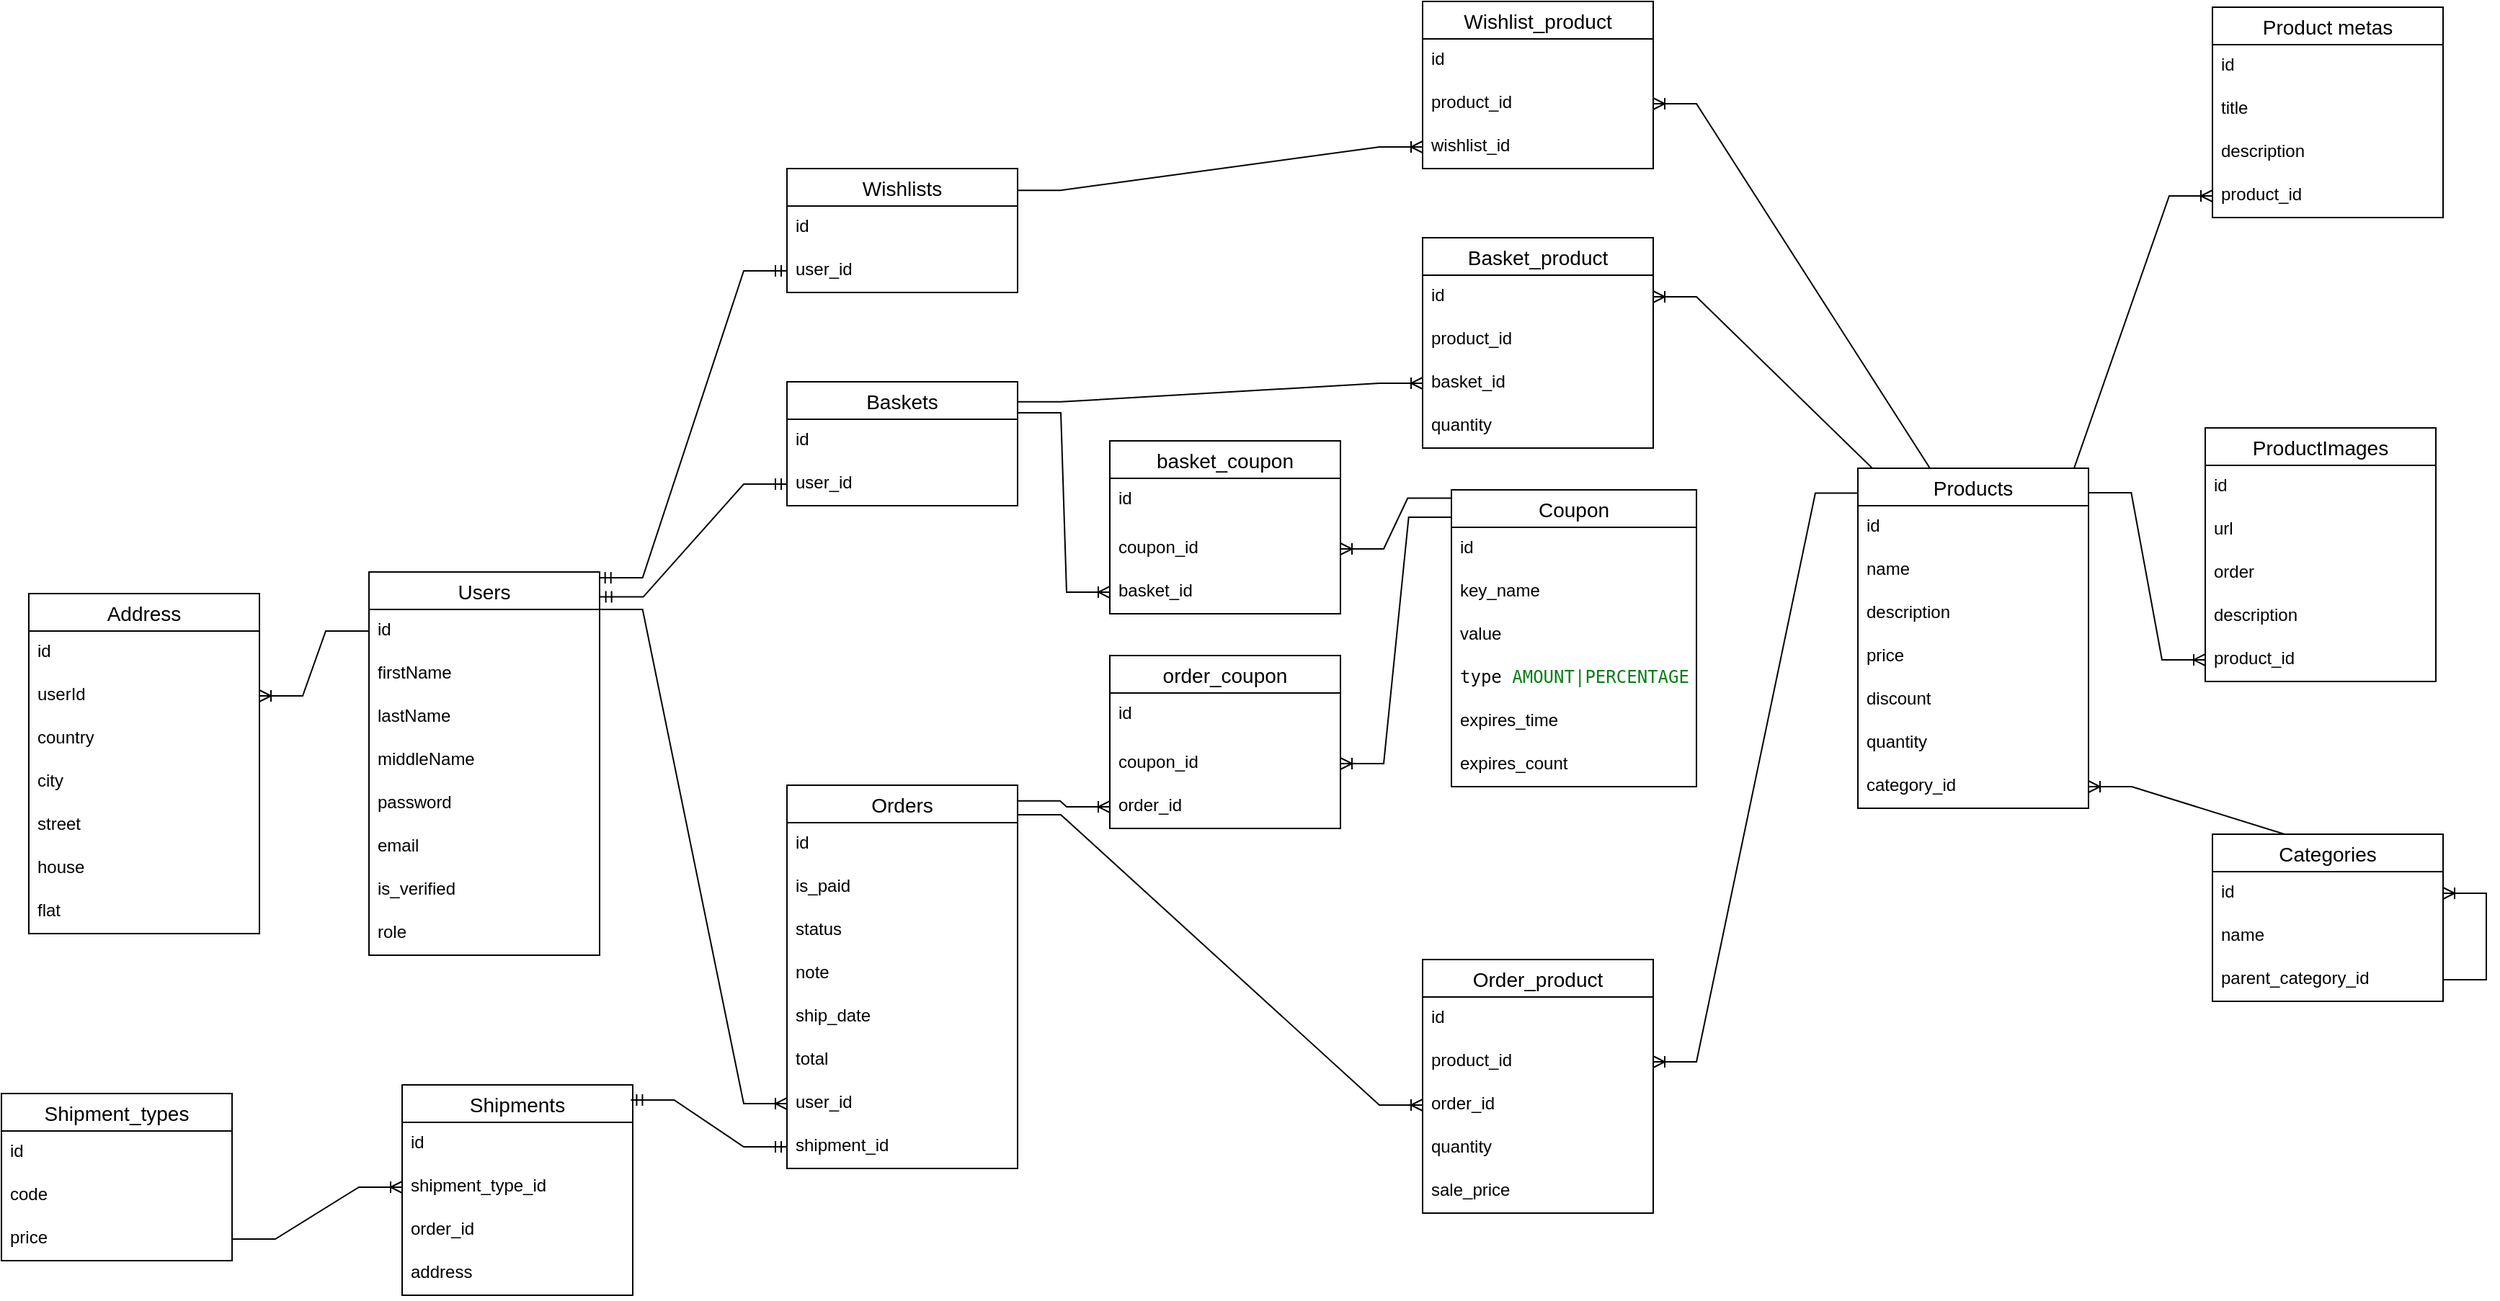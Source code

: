 <mxfile version="20.5.3" type="embed"><diagram name="Страница 1" id="7OJUd1v2IuXWa7cRVHP_"><mxGraphModel dx="2065" dy="770" grid="0" gridSize="10" guides="1" tooltips="1" connect="1" arrows="1" fold="1" page="0" pageScale="1" pageWidth="827" pageHeight="1169" math="0" shadow="0"><root><mxCell id="0"/><mxCell id="1" parent="0"/><mxCell id="Kro14iyP_rIzkisNI-u3-111" value="Users" style="swimlane;fontStyle=0;childLayout=stackLayout;horizontal=1;startSize=26;horizontalStack=0;resizeParent=1;resizeParentMax=0;resizeLast=0;collapsible=1;marginBottom=0;align=center;fontSize=14;" parent="1" vertex="1"><mxGeometry x="-70" y="435" width="160" height="266" as="geometry"/></mxCell><mxCell id="Kro14iyP_rIzkisNI-u3-112" value="id" style="text;strokeColor=none;fillColor=none;spacingLeft=4;spacingRight=4;overflow=hidden;rotatable=0;points=[[0,0.5],[1,0.5]];portConstraint=eastwest;fontSize=12;whiteSpace=wrap;html=1;" parent="Kro14iyP_rIzkisNI-u3-111" vertex="1"><mxGeometry y="26" width="160" height="30" as="geometry"/></mxCell><mxCell id="Kro14iyP_rIzkisNI-u3-113" value="firstName&lt;br&gt;" style="text;strokeColor=none;fillColor=none;spacingLeft=4;spacingRight=4;overflow=hidden;rotatable=0;points=[[0,0.5],[1,0.5]];portConstraint=eastwest;fontSize=12;whiteSpace=wrap;html=1;" parent="Kro14iyP_rIzkisNI-u3-111" vertex="1"><mxGeometry y="56" width="160" height="30" as="geometry"/></mxCell><mxCell id="Kro14iyP_rIzkisNI-u3-116" value="lastName" style="text;strokeColor=none;fillColor=none;spacingLeft=4;spacingRight=4;overflow=hidden;rotatable=0;points=[[0,0.5],[1,0.5]];portConstraint=eastwest;fontSize=12;whiteSpace=wrap;html=1;" parent="Kro14iyP_rIzkisNI-u3-111" vertex="1"><mxGeometry y="86" width="160" height="30" as="geometry"/></mxCell><mxCell id="Kro14iyP_rIzkisNI-u3-117" value="middleName" style="text;strokeColor=none;fillColor=none;spacingLeft=4;spacingRight=4;overflow=hidden;rotatable=0;points=[[0,0.5],[1,0.5]];portConstraint=eastwest;fontSize=12;whiteSpace=wrap;html=1;" parent="Kro14iyP_rIzkisNI-u3-111" vertex="1"><mxGeometry y="116" width="160" height="30" as="geometry"/></mxCell><mxCell id="Kro14iyP_rIzkisNI-u3-119" value="password" style="text;strokeColor=none;fillColor=none;spacingLeft=4;spacingRight=4;overflow=hidden;rotatable=0;points=[[0,0.5],[1,0.5]];portConstraint=eastwest;fontSize=12;whiteSpace=wrap;html=1;" parent="Kro14iyP_rIzkisNI-u3-111" vertex="1"><mxGeometry y="146" width="160" height="30" as="geometry"/></mxCell><mxCell id="Kro14iyP_rIzkisNI-u3-118" value="email&lt;br&gt;" style="text;strokeColor=none;fillColor=none;spacingLeft=4;spacingRight=4;overflow=hidden;rotatable=0;points=[[0,0.5],[1,0.5]];portConstraint=eastwest;fontSize=12;whiteSpace=wrap;html=1;" parent="Kro14iyP_rIzkisNI-u3-111" vertex="1"><mxGeometry y="176" width="160" height="30" as="geometry"/></mxCell><mxCell id="Kro14iyP_rIzkisNI-u3-234" value="is_verified" style="text;strokeColor=none;fillColor=none;spacingLeft=4;spacingRight=4;overflow=hidden;rotatable=0;points=[[0,0.5],[1,0.5]];portConstraint=eastwest;fontSize=12;whiteSpace=wrap;html=1;" parent="Kro14iyP_rIzkisNI-u3-111" vertex="1"><mxGeometry y="206" width="160" height="30" as="geometry"/></mxCell><mxCell id="Kro14iyP_rIzkisNI-u3-237" value="role" style="text;strokeColor=none;fillColor=none;spacingLeft=4;spacingRight=4;overflow=hidden;rotatable=0;points=[[0,0.5],[1,0.5]];portConstraint=eastwest;fontSize=12;whiteSpace=wrap;html=1;" parent="Kro14iyP_rIzkisNI-u3-111" vertex="1"><mxGeometry y="236" width="160" height="30" as="geometry"/></mxCell><mxCell id="Kro14iyP_rIzkisNI-u3-123" value="Baskets" style="swimlane;fontStyle=0;childLayout=stackLayout;horizontal=1;startSize=26;horizontalStack=0;resizeParent=1;resizeParentMax=0;resizeLast=0;collapsible=1;marginBottom=0;align=center;fontSize=14;" parent="1" vertex="1"><mxGeometry x="220" y="303" width="160" height="86" as="geometry"/></mxCell><mxCell id="Kro14iyP_rIzkisNI-u3-124" value="id" style="text;strokeColor=none;fillColor=none;spacingLeft=4;spacingRight=4;overflow=hidden;rotatable=0;points=[[0,0.5],[1,0.5]];portConstraint=eastwest;fontSize=12;whiteSpace=wrap;html=1;" parent="Kro14iyP_rIzkisNI-u3-123" vertex="1"><mxGeometry y="26" width="160" height="30" as="geometry"/></mxCell><mxCell id="Kro14iyP_rIzkisNI-u3-125" value="user_id" style="text;strokeColor=none;fillColor=none;spacingLeft=4;spacingRight=4;overflow=hidden;rotatable=0;points=[[0,0.5],[1,0.5]];portConstraint=eastwest;fontSize=12;whiteSpace=wrap;html=1;" parent="Kro14iyP_rIzkisNI-u3-123" vertex="1"><mxGeometry y="56" width="160" height="30" as="geometry"/></mxCell><mxCell id="Kro14iyP_rIzkisNI-u3-127" value="" style="edgeStyle=entityRelationEdgeStyle;fontSize=12;html=1;endArrow=ERmandOne;startArrow=ERmandOne;rounded=0;entryX=0;entryY=0.5;entryDx=0;entryDy=0;exitX=1.002;exitY=0.065;exitDx=0;exitDy=0;exitPerimeter=0;" parent="1" source="Kro14iyP_rIzkisNI-u3-111" target="Kro14iyP_rIzkisNI-u3-125" edge="1"><mxGeometry width="100" height="100" relative="1" as="geometry"><mxPoint x="-20" y="477" as="sourcePoint"/><mxPoint x="91" y="500" as="targetPoint"/></mxGeometry></mxCell><mxCell id="Kro14iyP_rIzkisNI-u3-128" value="Products" style="swimlane;fontStyle=0;childLayout=stackLayout;horizontal=1;startSize=26;horizontalStack=0;resizeParent=1;resizeParentMax=0;resizeLast=0;collapsible=1;marginBottom=0;align=center;fontSize=14;" parent="1" vertex="1"><mxGeometry x="963" y="363" width="160" height="236" as="geometry"/></mxCell><mxCell id="Kro14iyP_rIzkisNI-u3-129" value="id" style="text;strokeColor=none;fillColor=none;spacingLeft=4;spacingRight=4;overflow=hidden;rotatable=0;points=[[0,0.5],[1,0.5]];portConstraint=eastwest;fontSize=12;whiteSpace=wrap;html=1;" parent="Kro14iyP_rIzkisNI-u3-128" vertex="1"><mxGeometry y="26" width="160" height="30" as="geometry"/></mxCell><mxCell id="Kro14iyP_rIzkisNI-u3-130" value="name" style="text;strokeColor=none;fillColor=none;spacingLeft=4;spacingRight=4;overflow=hidden;rotatable=0;points=[[0,0.5],[1,0.5]];portConstraint=eastwest;fontSize=12;whiteSpace=wrap;html=1;" parent="Kro14iyP_rIzkisNI-u3-128" vertex="1"><mxGeometry y="56" width="160" height="30" as="geometry"/></mxCell><mxCell id="Kro14iyP_rIzkisNI-u3-153" value="description" style="text;strokeColor=none;fillColor=none;spacingLeft=4;spacingRight=4;overflow=hidden;rotatable=0;points=[[0,0.5],[1,0.5]];portConstraint=eastwest;fontSize=12;whiteSpace=wrap;html=1;" parent="Kro14iyP_rIzkisNI-u3-128" vertex="1"><mxGeometry y="86" width="160" height="30" as="geometry"/></mxCell><mxCell id="Kro14iyP_rIzkisNI-u3-131" value="price" style="text;strokeColor=none;fillColor=none;spacingLeft=4;spacingRight=4;overflow=hidden;rotatable=0;points=[[0,0.5],[1,0.5]];portConstraint=eastwest;fontSize=12;whiteSpace=wrap;html=1;" parent="Kro14iyP_rIzkisNI-u3-128" vertex="1"><mxGeometry y="116" width="160" height="30" as="geometry"/></mxCell><mxCell id="Kro14iyP_rIzkisNI-u3-132" value="discount" style="text;strokeColor=none;fillColor=none;spacingLeft=4;spacingRight=4;overflow=hidden;rotatable=0;points=[[0,0.5],[1,0.5]];portConstraint=eastwest;fontSize=12;whiteSpace=wrap;html=1;" parent="Kro14iyP_rIzkisNI-u3-128" vertex="1"><mxGeometry y="146" width="160" height="30" as="geometry"/></mxCell><mxCell id="Kro14iyP_rIzkisNI-u3-133" value="quantity" style="text;strokeColor=none;fillColor=none;spacingLeft=4;spacingRight=4;overflow=hidden;rotatable=0;points=[[0,0.5],[1,0.5]];portConstraint=eastwest;fontSize=12;whiteSpace=wrap;html=1;" parent="Kro14iyP_rIzkisNI-u3-128" vertex="1"><mxGeometry y="176" width="160" height="30" as="geometry"/></mxCell><mxCell id="Kro14iyP_rIzkisNI-u3-137" value="category_id" style="text;strokeColor=none;fillColor=none;spacingLeft=4;spacingRight=4;overflow=hidden;rotatable=0;points=[[0,0.5],[1,0.5]];portConstraint=eastwest;fontSize=12;whiteSpace=wrap;html=1;" parent="Kro14iyP_rIzkisNI-u3-128" vertex="1"><mxGeometry y="206" width="160" height="30" as="geometry"/></mxCell><mxCell id="Kro14iyP_rIzkisNI-u3-145" value="" style="edgeStyle=entityRelationEdgeStyle;fontSize=12;html=1;endArrow=ERoneToMany;rounded=0;exitX=0.5;exitY=0;exitDx=0;exitDy=0;entryX=1;entryY=0.5;entryDx=0;entryDy=0;" parent="1" source="Kro14iyP_rIzkisNI-u3-160" target="Kro14iyP_rIzkisNI-u3-137" edge="1"><mxGeometry width="100" height="100" relative="1" as="geometry"><mxPoint x="1041" y="590" as="sourcePoint"/><mxPoint x="391" y="590" as="targetPoint"/></mxGeometry></mxCell><mxCell id="Kro14iyP_rIzkisNI-u3-147" value="Product metas" style="swimlane;fontStyle=0;childLayout=stackLayout;horizontal=1;startSize=26;horizontalStack=0;resizeParent=1;resizeParentMax=0;resizeLast=0;collapsible=1;marginBottom=0;align=center;fontSize=14;" parent="1" vertex="1"><mxGeometry x="1209" y="43" width="160" height="146" as="geometry"><mxRectangle x="1290" y="-70" width="130" height="30" as="alternateBounds"/></mxGeometry></mxCell><mxCell id="Kro14iyP_rIzkisNI-u3-148" value="id" style="text;strokeColor=none;fillColor=none;spacingLeft=4;spacingRight=4;overflow=hidden;rotatable=0;points=[[0,0.5],[1,0.5]];portConstraint=eastwest;fontSize=12;whiteSpace=wrap;html=1;" parent="Kro14iyP_rIzkisNI-u3-147" vertex="1"><mxGeometry y="26" width="160" height="30" as="geometry"/></mxCell><mxCell id="Kro14iyP_rIzkisNI-u3-150" value="title" style="text;strokeColor=none;fillColor=none;spacingLeft=4;spacingRight=4;overflow=hidden;rotatable=0;points=[[0,0.5],[1,0.5]];portConstraint=eastwest;fontSize=12;whiteSpace=wrap;html=1;" parent="Kro14iyP_rIzkisNI-u3-147" vertex="1"><mxGeometry y="56" width="160" height="30" as="geometry"/></mxCell><mxCell id="Kro14iyP_rIzkisNI-u3-151" value="description" style="text;strokeColor=none;fillColor=none;spacingLeft=4;spacingRight=4;overflow=hidden;rotatable=0;points=[[0,0.5],[1,0.5]];portConstraint=eastwest;fontSize=12;whiteSpace=wrap;html=1;" parent="Kro14iyP_rIzkisNI-u3-147" vertex="1"><mxGeometry y="86" width="160" height="30" as="geometry"/></mxCell><mxCell id="Kro14iyP_rIzkisNI-u3-149" value="product_id" style="text;strokeColor=none;fillColor=none;spacingLeft=4;spacingRight=4;overflow=hidden;rotatable=0;points=[[0,0.5],[1,0.5]];portConstraint=eastwest;fontSize=12;whiteSpace=wrap;html=1;" parent="Kro14iyP_rIzkisNI-u3-147" vertex="1"><mxGeometry y="116" width="160" height="30" as="geometry"/></mxCell><mxCell id="Kro14iyP_rIzkisNI-u3-154" value="Basket_product" style="swimlane;fontStyle=0;childLayout=stackLayout;horizontal=1;startSize=26;horizontalStack=0;resizeParent=1;resizeParentMax=0;resizeLast=0;collapsible=1;marginBottom=0;align=center;fontSize=14;" parent="1" vertex="1"><mxGeometry x="661" y="203" width="160" height="146" as="geometry"/></mxCell><mxCell id="Kro14iyP_rIzkisNI-u3-155" value="id" style="text;strokeColor=none;fillColor=none;spacingLeft=4;spacingRight=4;overflow=hidden;rotatable=0;points=[[0,0.5],[1,0.5]];portConstraint=eastwest;fontSize=12;whiteSpace=wrap;html=1;" parent="Kro14iyP_rIzkisNI-u3-154" vertex="1"><mxGeometry y="26" width="160" height="30" as="geometry"/></mxCell><mxCell id="Kro14iyP_rIzkisNI-u3-156" value="product_id" style="text;strokeColor=none;fillColor=none;spacingLeft=4;spacingRight=4;overflow=hidden;rotatable=0;points=[[0,0.5],[1,0.5]];portConstraint=eastwest;fontSize=12;whiteSpace=wrap;html=1;" parent="Kro14iyP_rIzkisNI-u3-154" vertex="1"><mxGeometry y="56" width="160" height="30" as="geometry"/></mxCell><mxCell id="Kro14iyP_rIzkisNI-u3-157" value="basket_id" style="text;strokeColor=none;fillColor=none;spacingLeft=4;spacingRight=4;overflow=hidden;rotatable=0;points=[[0,0.5],[1,0.5]];portConstraint=eastwest;fontSize=12;whiteSpace=wrap;html=1;" parent="Kro14iyP_rIzkisNI-u3-154" vertex="1"><mxGeometry y="86" width="160" height="30" as="geometry"/></mxCell><mxCell id="Kro14iyP_rIzkisNI-u3-252" value="quantity" style="text;strokeColor=none;fillColor=none;spacingLeft=4;spacingRight=4;overflow=hidden;rotatable=0;points=[[0,0.5],[1,0.5]];portConstraint=eastwest;fontSize=12;whiteSpace=wrap;html=1;" parent="Kro14iyP_rIzkisNI-u3-154" vertex="1"><mxGeometry y="116" width="160" height="30" as="geometry"/></mxCell><mxCell id="Kro14iyP_rIzkisNI-u3-158" value="" style="edgeStyle=entityRelationEdgeStyle;fontSize=12;html=1;endArrow=ERoneToMany;rounded=0;entryX=0;entryY=0.5;entryDx=0;entryDy=0;exitX=1;exitY=0.162;exitDx=0;exitDy=0;exitPerimeter=0;" parent="1" source="Kro14iyP_rIzkisNI-u3-123" target="Kro14iyP_rIzkisNI-u3-157" edge="1"><mxGeometry width="100" height="100" relative="1" as="geometry"><mxPoint x="221" y="260" as="sourcePoint"/><mxPoint x="391" y="490" as="targetPoint"/></mxGeometry></mxCell><mxCell id="Kro14iyP_rIzkisNI-u3-160" value="Categories" style="swimlane;fontStyle=0;childLayout=stackLayout;horizontal=1;startSize=26;horizontalStack=0;resizeParent=1;resizeParentMax=0;resizeLast=0;collapsible=1;marginBottom=0;align=center;fontSize=14;" parent="1" vertex="1"><mxGeometry x="1209" y="617" width="160" height="116" as="geometry"><mxRectangle x="961" y="620" width="103" height="29" as="alternateBounds"/></mxGeometry></mxCell><mxCell id="Kro14iyP_rIzkisNI-u3-161" value="id" style="text;strokeColor=none;fillColor=none;spacingLeft=4;spacingRight=4;overflow=hidden;rotatable=0;points=[[0,0.5],[1,0.5]];portConstraint=eastwest;fontSize=12;whiteSpace=wrap;html=1;" parent="Kro14iyP_rIzkisNI-u3-160" vertex="1"><mxGeometry y="26" width="160" height="30" as="geometry"/></mxCell><mxCell id="Kro14iyP_rIzkisNI-u3-162" value="name" style="text;strokeColor=none;fillColor=none;spacingLeft=4;spacingRight=4;overflow=hidden;rotatable=0;points=[[0,0.5],[1,0.5]];portConstraint=eastwest;fontSize=12;whiteSpace=wrap;html=1;" parent="Kro14iyP_rIzkisNI-u3-160" vertex="1"><mxGeometry y="56" width="160" height="30" as="geometry"/></mxCell><mxCell id="Kro14iyP_rIzkisNI-u3-245" value="parent_category_id" style="text;strokeColor=none;fillColor=none;spacingLeft=4;spacingRight=4;overflow=hidden;rotatable=0;points=[[0,0.5],[1,0.5]];portConstraint=eastwest;fontSize=12;whiteSpace=wrap;html=1;" parent="Kro14iyP_rIzkisNI-u3-160" vertex="1"><mxGeometry y="86" width="160" height="30" as="geometry"/></mxCell><mxCell id="Kro14iyP_rIzkisNI-u3-166" value="" style="edgeStyle=entityRelationEdgeStyle;fontSize=12;html=1;endArrow=ERoneToMany;rounded=0;exitX=1;exitY=0.5;exitDx=0;exitDy=0;entryX=1;entryY=0.5;entryDx=0;entryDy=0;" parent="Kro14iyP_rIzkisNI-u3-160" source="Kro14iyP_rIzkisNI-u3-245" target="Kro14iyP_rIzkisNI-u3-161" edge="1"><mxGeometry width="100" height="100" relative="1" as="geometry"><mxPoint x="-930" y="90" as="sourcePoint"/><mxPoint x="-90" y="61" as="targetPoint"/></mxGeometry></mxCell><mxCell id="Kro14iyP_rIzkisNI-u3-171" value="" style="edgeStyle=entityRelationEdgeStyle;fontSize=12;html=1;endArrow=ERoneToMany;rounded=0;exitX=0.75;exitY=0;exitDx=0;exitDy=0;entryX=0;entryY=0.5;entryDx=0;entryDy=0;" parent="1" source="Kro14iyP_rIzkisNI-u3-128" target="Kro14iyP_rIzkisNI-u3-149" edge="1"><mxGeometry width="100" height="100" relative="1" as="geometry"><mxPoint x="771" y="510" as="sourcePoint"/><mxPoint x="871" y="410" as="targetPoint"/></mxGeometry></mxCell><mxCell id="Kro14iyP_rIzkisNI-u3-172" value="Orders" style="swimlane;fontStyle=0;childLayout=stackLayout;horizontal=1;startSize=26;horizontalStack=0;resizeParent=1;resizeParentMax=0;resizeLast=0;collapsible=1;marginBottom=0;align=center;fontSize=14;" parent="1" vertex="1"><mxGeometry x="220" y="583" width="160" height="266" as="geometry"><mxRectangle x="251" y="560" width="78" height="29" as="alternateBounds"/></mxGeometry></mxCell><mxCell id="Kro14iyP_rIzkisNI-u3-202" value="id" style="text;strokeColor=none;fillColor=none;spacingLeft=4;spacingRight=4;overflow=hidden;rotatable=0;points=[[0,0.5],[1,0.5]];portConstraint=eastwest;fontSize=12;whiteSpace=wrap;html=1;" parent="Kro14iyP_rIzkisNI-u3-172" vertex="1"><mxGeometry y="26" width="160" height="30" as="geometry"/></mxCell><mxCell id="Kro14iyP_rIzkisNI-u3-174" value="is_paid" style="text;strokeColor=none;fillColor=none;spacingLeft=4;spacingRight=4;overflow=hidden;rotatable=0;points=[[0,0.5],[1,0.5]];portConstraint=eastwest;fontSize=12;whiteSpace=wrap;html=1;" parent="Kro14iyP_rIzkisNI-u3-172" vertex="1"><mxGeometry y="56" width="160" height="30" as="geometry"/></mxCell><mxCell id="21" value="status" style="text;strokeColor=none;fillColor=none;spacingLeft=4;spacingRight=4;overflow=hidden;rotatable=0;points=[[0,0.5],[1,0.5]];portConstraint=eastwest;fontSize=12;whiteSpace=wrap;html=1;" parent="Kro14iyP_rIzkisNI-u3-172" vertex="1"><mxGeometry y="86" width="160" height="30" as="geometry"/></mxCell><mxCell id="22" value="note" style="text;strokeColor=none;fillColor=none;spacingLeft=4;spacingRight=4;overflow=hidden;rotatable=0;points=[[0,0.5],[1,0.5]];portConstraint=eastwest;fontSize=12;whiteSpace=wrap;html=1;" parent="Kro14iyP_rIzkisNI-u3-172" vertex="1"><mxGeometry y="116" width="160" height="30" as="geometry"/></mxCell><mxCell id="23" value="ship_date" style="text;strokeColor=none;fillColor=none;spacingLeft=4;spacingRight=4;overflow=hidden;rotatable=0;points=[[0,0.5],[1,0.5]];portConstraint=eastwest;fontSize=12;whiteSpace=wrap;html=1;" parent="Kro14iyP_rIzkisNI-u3-172" vertex="1"><mxGeometry y="146" width="160" height="30" as="geometry"/></mxCell><mxCell id="44" value="total" style="text;strokeColor=none;fillColor=none;spacingLeft=4;spacingRight=4;overflow=hidden;rotatable=0;points=[[0,0.5],[1,0.5]];portConstraint=eastwest;fontSize=12;whiteSpace=wrap;html=1;" parent="Kro14iyP_rIzkisNI-u3-172" vertex="1"><mxGeometry y="176" width="160" height="30" as="geometry"/></mxCell><mxCell id="Kro14iyP_rIzkisNI-u3-173" value="user_id" style="text;strokeColor=none;fillColor=none;spacingLeft=4;spacingRight=4;overflow=hidden;rotatable=0;points=[[0,0.5],[1,0.5]];portConstraint=eastwest;fontSize=12;whiteSpace=wrap;html=1;" parent="Kro14iyP_rIzkisNI-u3-172" vertex="1"><mxGeometry y="206" width="160" height="30" as="geometry"/></mxCell><mxCell id="Kro14iyP_rIzkisNI-u3-175" value="shipment_id" style="text;strokeColor=none;fillColor=none;spacingLeft=4;spacingRight=4;overflow=hidden;rotatable=0;points=[[0,0.5],[1,0.5]];portConstraint=eastwest;fontSize=12;whiteSpace=wrap;html=1;" parent="Kro14iyP_rIzkisNI-u3-172" vertex="1"><mxGeometry y="236" width="160" height="30" as="geometry"/></mxCell><mxCell id="Kro14iyP_rIzkisNI-u3-176" value="Order_product" style="swimlane;fontStyle=0;childLayout=stackLayout;horizontal=1;startSize=26;horizontalStack=0;resizeParent=1;resizeParentMax=0;resizeLast=0;collapsible=1;marginBottom=0;align=center;fontSize=14;" parent="1" vertex="1"><mxGeometry x="661" y="704" width="160" height="176" as="geometry"/></mxCell><mxCell id="Kro14iyP_rIzkisNI-u3-177" value="id" style="text;strokeColor=none;fillColor=none;spacingLeft=4;spacingRight=4;overflow=hidden;rotatable=0;points=[[0,0.5],[1,0.5]];portConstraint=eastwest;fontSize=12;whiteSpace=wrap;html=1;" parent="Kro14iyP_rIzkisNI-u3-176" vertex="1"><mxGeometry y="26" width="160" height="30" as="geometry"/></mxCell><mxCell id="Kro14iyP_rIzkisNI-u3-178" value="product_id" style="text;strokeColor=none;fillColor=none;spacingLeft=4;spacingRight=4;overflow=hidden;rotatable=0;points=[[0,0.5],[1,0.5]];portConstraint=eastwest;fontSize=12;whiteSpace=wrap;html=1;" parent="Kro14iyP_rIzkisNI-u3-176" vertex="1"><mxGeometry y="56" width="160" height="30" as="geometry"/></mxCell><mxCell id="Kro14iyP_rIzkisNI-u3-179" value="order_id" style="text;strokeColor=none;fillColor=none;spacingLeft=4;spacingRight=4;overflow=hidden;rotatable=0;points=[[0,0.5],[1,0.5]];portConstraint=eastwest;fontSize=12;whiteSpace=wrap;html=1;" parent="Kro14iyP_rIzkisNI-u3-176" vertex="1"><mxGeometry y="86" width="160" height="30" as="geometry"/></mxCell><mxCell id="Kro14iyP_rIzkisNI-u3-194" value="quantity" style="text;strokeColor=none;fillColor=none;spacingLeft=4;spacingRight=4;overflow=hidden;rotatable=0;points=[[0,0.5],[1,0.5]];portConstraint=eastwest;fontSize=12;whiteSpace=wrap;html=1;" parent="Kro14iyP_rIzkisNI-u3-176" vertex="1"><mxGeometry y="116" width="160" height="30" as="geometry"/></mxCell><mxCell id="Kro14iyP_rIzkisNI-u3-198" value="sale_price" style="text;strokeColor=none;fillColor=none;spacingLeft=4;spacingRight=4;overflow=hidden;rotatable=0;points=[[0,0.5],[1,0.5]];portConstraint=eastwest;fontSize=12;whiteSpace=wrap;html=1;" parent="Kro14iyP_rIzkisNI-u3-176" vertex="1"><mxGeometry y="146" width="160" height="30" as="geometry"/></mxCell><mxCell id="Kro14iyP_rIzkisNI-u3-182" value="" style="edgeStyle=entityRelationEdgeStyle;fontSize=12;html=1;endArrow=ERoneToMany;rounded=0;entryX=0;entryY=0.5;entryDx=0;entryDy=0;exitX=0.999;exitY=-0.001;exitDx=0;exitDy=0;exitPerimeter=0;" parent="1" source="Kro14iyP_rIzkisNI-u3-112" target="Kro14iyP_rIzkisNI-u3-173" edge="1"><mxGeometry width="100" height="100" relative="1" as="geometry"><mxPoint x="1" y="400" as="sourcePoint"/><mxPoint x="-169" y="720" as="targetPoint"/></mxGeometry></mxCell><mxCell id="Kro14iyP_rIzkisNI-u3-187" value="Shipment_types" style="swimlane;fontStyle=0;childLayout=stackLayout;horizontal=1;startSize=26;horizontalStack=0;resizeParent=1;resizeParentMax=0;resizeLast=0;collapsible=1;marginBottom=0;align=center;fontSize=14;" parent="1" vertex="1"><mxGeometry x="-325" y="797" width="160" height="116" as="geometry"/></mxCell><mxCell id="Kro14iyP_rIzkisNI-u3-188" value="id" style="text;strokeColor=none;fillColor=none;spacingLeft=4;spacingRight=4;overflow=hidden;rotatable=0;points=[[0,0.5],[1,0.5]];portConstraint=eastwest;fontSize=12;whiteSpace=wrap;html=1;" parent="Kro14iyP_rIzkisNI-u3-187" vertex="1"><mxGeometry y="26" width="160" height="30" as="geometry"/></mxCell><mxCell id="Kro14iyP_rIzkisNI-u3-189" value="code" style="text;strokeColor=none;fillColor=none;spacingLeft=4;spacingRight=4;overflow=hidden;rotatable=0;points=[[0,0.5],[1,0.5]];portConstraint=eastwest;fontSize=12;whiteSpace=wrap;html=1;" parent="Kro14iyP_rIzkisNI-u3-187" vertex="1"><mxGeometry y="56" width="160" height="30" as="geometry"/></mxCell><mxCell id="Kro14iyP_rIzkisNI-u3-204" value="price" style="text;strokeColor=none;fillColor=none;spacingLeft=4;spacingRight=4;overflow=hidden;rotatable=0;points=[[0,0.5],[1,0.5]];portConstraint=eastwest;fontSize=12;whiteSpace=wrap;html=1;" parent="Kro14iyP_rIzkisNI-u3-187" vertex="1"><mxGeometry y="86" width="160" height="30" as="geometry"/></mxCell><mxCell id="Kro14iyP_rIzkisNI-u3-191" value="" style="edgeStyle=entityRelationEdgeStyle;fontSize=12;html=1;endArrow=ERoneToMany;rounded=0;entryX=0;entryY=0.5;entryDx=0;entryDy=0;" parent="1" source="Kro14iyP_rIzkisNI-u3-204" target="30" edge="1"><mxGeometry width="100" height="100" relative="1" as="geometry"><mxPoint x="201" y="928" as="sourcePoint"/><mxPoint x="211" y="640" as="targetPoint"/></mxGeometry></mxCell><mxCell id="Kro14iyP_rIzkisNI-u3-203" value="" style="edgeStyle=entityRelationEdgeStyle;fontSize=12;html=1;endArrow=ERoneToMany;rounded=0;entryX=0;entryY=0.5;entryDx=0;entryDy=0;exitX=1;exitY=0.077;exitDx=0;exitDy=0;exitPerimeter=0;" parent="1" source="Kro14iyP_rIzkisNI-u3-172" target="Kro14iyP_rIzkisNI-u3-179" edge="1"><mxGeometry width="100" height="100" relative="1" as="geometry"><mxPoint x="470" y="807" as="sourcePoint"/><mxPoint x="441" y="520" as="targetPoint"/></mxGeometry></mxCell><mxCell id="Kro14iyP_rIzkisNI-u3-205" value="" style="edgeStyle=entityRelationEdgeStyle;fontSize=12;html=1;endArrow=ERoneToMany;rounded=0;exitX=0.003;exitY=0.073;exitDx=0;exitDy=0;entryX=1;entryY=0.5;entryDx=0;entryDy=0;exitPerimeter=0;" parent="1" source="Kro14iyP_rIzkisNI-u3-128" target="Kro14iyP_rIzkisNI-u3-178" edge="1"><mxGeometry width="100" height="100" relative="1" as="geometry"><mxPoint x="201" y="790" as="sourcePoint"/><mxPoint x="491" y="440" as="targetPoint"/></mxGeometry></mxCell><mxCell id="Kro14iyP_rIzkisNI-u3-212" value="Coupon" style="swimlane;fontStyle=0;childLayout=stackLayout;horizontal=1;startSize=26;horizontalStack=0;resizeParent=1;resizeParentMax=0;resizeLast=0;collapsible=1;marginBottom=0;align=center;fontSize=14;" parent="1" vertex="1"><mxGeometry x="681" y="378" width="170" height="206" as="geometry"/></mxCell><mxCell id="Kro14iyP_rIzkisNI-u3-213" value="id" style="text;strokeColor=none;fillColor=none;spacingLeft=4;spacingRight=4;overflow=hidden;rotatable=0;points=[[0,0.5],[1,0.5]];portConstraint=eastwest;fontSize=12;whiteSpace=wrap;html=1;" parent="Kro14iyP_rIzkisNI-u3-212" vertex="1"><mxGeometry y="26" width="170" height="30" as="geometry"/></mxCell><mxCell id="Kro14iyP_rIzkisNI-u3-214" value="key_name" style="text;strokeColor=none;fillColor=none;spacingLeft=4;spacingRight=4;overflow=hidden;rotatable=0;points=[[0,0.5],[1,0.5]];portConstraint=eastwest;fontSize=12;whiteSpace=wrap;html=1;" parent="Kro14iyP_rIzkisNI-u3-212" vertex="1"><mxGeometry y="56" width="170" height="30" as="geometry"/></mxCell><mxCell id="Kro14iyP_rIzkisNI-u3-215" value="value" style="text;strokeColor=none;fillColor=none;spacingLeft=4;spacingRight=4;overflow=hidden;rotatable=0;points=[[0,0.5],[1,0.5]];portConstraint=eastwest;fontSize=12;whiteSpace=wrap;html=1;" parent="Kro14iyP_rIzkisNI-u3-212" vertex="1"><mxGeometry y="86" width="170" height="30" as="geometry"/></mxCell><mxCell id="Kro14iyP_rIzkisNI-u3-253" value="&lt;div style=&quot;background-color: rgb(255, 255, 255); font-family: &amp;quot;JetBrains Mono&amp;quot;, monospace;&quot;&gt;&lt;span style=&quot;color: rgb(8, 8, 8);&quot;&gt;type&amp;nbsp;&lt;/span&gt;&lt;font color=&quot;#067d17&quot;&gt;AMOUNT|PERCENTAGE&lt;/font&gt;&lt;/div&gt;" style="text;strokeColor=none;fillColor=none;spacingLeft=4;spacingRight=4;overflow=hidden;rotatable=0;points=[[0,0.5],[1,0.5]];portConstraint=eastwest;fontSize=12;whiteSpace=wrap;html=1;" parent="Kro14iyP_rIzkisNI-u3-212" vertex="1"><mxGeometry y="116" width="170" height="30" as="geometry"/></mxCell><mxCell id="Kro14iyP_rIzkisNI-u3-254" value="expires_time" style="text;strokeColor=none;fillColor=none;spacingLeft=4;spacingRight=4;overflow=hidden;rotatable=0;points=[[0,0.5],[1,0.5]];portConstraint=eastwest;fontSize=12;whiteSpace=wrap;html=1;" parent="Kro14iyP_rIzkisNI-u3-212" vertex="1"><mxGeometry y="146" width="170" height="30" as="geometry"/></mxCell><mxCell id="Kro14iyP_rIzkisNI-u3-261" value="expires_count" style="text;strokeColor=none;fillColor=none;spacingLeft=4;spacingRight=4;overflow=hidden;rotatable=0;points=[[0,0.5],[1,0.5]];portConstraint=eastwest;fontSize=12;whiteSpace=wrap;html=1;" parent="Kro14iyP_rIzkisNI-u3-212" vertex="1"><mxGeometry y="176" width="170" height="30" as="geometry"/></mxCell><mxCell id="Kro14iyP_rIzkisNI-u3-216" value="order_coupon" style="swimlane;fontStyle=0;childLayout=stackLayout;horizontal=1;startSize=26;horizontalStack=0;resizeParent=1;resizeParentMax=0;resizeLast=0;collapsible=1;marginBottom=0;align=center;fontSize=14;" parent="1" vertex="1"><mxGeometry x="444" y="493" width="160" height="120" as="geometry"/></mxCell><mxCell id="Kro14iyP_rIzkisNI-u3-217" value="id" style="text;strokeColor=none;fillColor=none;spacingLeft=4;spacingRight=4;overflow=hidden;rotatable=0;points=[[0,0.5],[1,0.5]];portConstraint=eastwest;fontSize=12;whiteSpace=wrap;html=1;" parent="Kro14iyP_rIzkisNI-u3-216" vertex="1"><mxGeometry y="26" width="160" height="34" as="geometry"/></mxCell><mxCell id="Kro14iyP_rIzkisNI-u3-219" value="coupon_id" style="text;strokeColor=none;fillColor=none;spacingLeft=4;spacingRight=4;overflow=hidden;rotatable=0;points=[[0,0.5],[1,0.5]];portConstraint=eastwest;fontSize=12;whiteSpace=wrap;html=1;" parent="Kro14iyP_rIzkisNI-u3-216" vertex="1"><mxGeometry y="60" width="160" height="30" as="geometry"/></mxCell><mxCell id="Kro14iyP_rIzkisNI-u3-218" value="order_id" style="text;strokeColor=none;fillColor=none;spacingLeft=4;spacingRight=4;overflow=hidden;rotatable=0;points=[[0,0.5],[1,0.5]];portConstraint=eastwest;fontSize=12;whiteSpace=wrap;html=1;" parent="Kro14iyP_rIzkisNI-u3-216" vertex="1"><mxGeometry y="90" width="160" height="30" as="geometry"/></mxCell><mxCell id="Kro14iyP_rIzkisNI-u3-222" value="" style="edgeStyle=entityRelationEdgeStyle;fontSize=12;html=1;endArrow=ERoneToMany;rounded=0;entryX=0;entryY=0.5;entryDx=0;entryDy=0;exitX=0.997;exitY=0.041;exitDx=0;exitDy=0;exitPerimeter=0;" parent="1" source="Kro14iyP_rIzkisNI-u3-172" target="Kro14iyP_rIzkisNI-u3-218" edge="1"><mxGeometry width="100" height="100" relative="1" as="geometry"><mxPoint x="469" y="795" as="sourcePoint"/><mxPoint x="421" y="610" as="targetPoint"/></mxGeometry></mxCell><mxCell id="Kro14iyP_rIzkisNI-u3-223" value="Address" style="swimlane;fontStyle=0;childLayout=stackLayout;horizontal=1;startSize=26;horizontalStack=0;resizeParent=1;resizeParentMax=0;resizeLast=0;collapsible=1;marginBottom=0;align=center;fontSize=14;" parent="1" vertex="1"><mxGeometry x="-306" y="450" width="160" height="236" as="geometry"/></mxCell><mxCell id="Kro14iyP_rIzkisNI-u3-224" value="id" style="text;strokeColor=none;fillColor=none;spacingLeft=4;spacingRight=4;overflow=hidden;rotatable=0;points=[[0,0.5],[1,0.5]];portConstraint=eastwest;fontSize=12;whiteSpace=wrap;html=1;" parent="Kro14iyP_rIzkisNI-u3-223" vertex="1"><mxGeometry y="26" width="160" height="30" as="geometry"/></mxCell><mxCell id="Kro14iyP_rIzkisNI-u3-225" value="userId" style="text;strokeColor=none;fillColor=none;spacingLeft=4;spacingRight=4;overflow=hidden;rotatable=0;points=[[0,0.5],[1,0.5]];portConstraint=eastwest;fontSize=12;whiteSpace=wrap;html=1;" parent="Kro14iyP_rIzkisNI-u3-223" vertex="1"><mxGeometry y="56" width="160" height="30" as="geometry"/></mxCell><mxCell id="Kro14iyP_rIzkisNI-u3-226" value="country" style="text;strokeColor=none;fillColor=none;spacingLeft=4;spacingRight=4;overflow=hidden;rotatable=0;points=[[0,0.5],[1,0.5]];portConstraint=eastwest;fontSize=12;whiteSpace=wrap;html=1;" parent="Kro14iyP_rIzkisNI-u3-223" vertex="1"><mxGeometry y="86" width="160" height="30" as="geometry"/></mxCell><mxCell id="Kro14iyP_rIzkisNI-u3-227" value="city" style="text;strokeColor=none;fillColor=none;spacingLeft=4;spacingRight=4;overflow=hidden;rotatable=0;points=[[0,0.5],[1,0.5]];portConstraint=eastwest;fontSize=12;whiteSpace=wrap;html=1;" parent="Kro14iyP_rIzkisNI-u3-223" vertex="1"><mxGeometry y="116" width="160" height="30" as="geometry"/></mxCell><mxCell id="Kro14iyP_rIzkisNI-u3-228" value="street" style="text;strokeColor=none;fillColor=none;spacingLeft=4;spacingRight=4;overflow=hidden;rotatable=0;points=[[0,0.5],[1,0.5]];portConstraint=eastwest;fontSize=12;whiteSpace=wrap;html=1;" parent="Kro14iyP_rIzkisNI-u3-223" vertex="1"><mxGeometry y="146" width="160" height="30" as="geometry"/></mxCell><mxCell id="Kro14iyP_rIzkisNI-u3-229" value="house" style="text;strokeColor=none;fillColor=none;spacingLeft=4;spacingRight=4;overflow=hidden;rotatable=0;points=[[0,0.5],[1,0.5]];portConstraint=eastwest;fontSize=12;whiteSpace=wrap;html=1;" parent="Kro14iyP_rIzkisNI-u3-223" vertex="1"><mxGeometry y="176" width="160" height="30" as="geometry"/></mxCell><mxCell id="Kro14iyP_rIzkisNI-u3-230" value="flat" style="text;strokeColor=none;fillColor=none;spacingLeft=4;spacingRight=4;overflow=hidden;rotatable=0;points=[[0,0.5],[1,0.5]];portConstraint=eastwest;fontSize=12;whiteSpace=wrap;html=1;" parent="Kro14iyP_rIzkisNI-u3-223" vertex="1"><mxGeometry y="206" width="160" height="30" as="geometry"/></mxCell><mxCell id="Kro14iyP_rIzkisNI-u3-232" value="" style="edgeStyle=entityRelationEdgeStyle;fontSize=12;html=1;endArrow=ERoneToMany;rounded=0;exitX=0;exitY=0.5;exitDx=0;exitDy=0;entryX=1;entryY=0.5;entryDx=0;entryDy=0;" parent="1" source="Kro14iyP_rIzkisNI-u3-112" target="Kro14iyP_rIzkisNI-u3-225" edge="1"><mxGeometry width="100" height="100" relative="1" as="geometry"><mxPoint x="51" y="510" as="sourcePoint"/><mxPoint x="151" y="410" as="targetPoint"/></mxGeometry></mxCell><mxCell id="Kro14iyP_rIzkisNI-u3-235" value="" style="edgeStyle=entityRelationEdgeStyle;fontSize=12;html=1;endArrow=ERoneToMany;rounded=0;exitX=0.25;exitY=0;exitDx=0;exitDy=0;entryX=1;entryY=0.5;entryDx=0;entryDy=0;" parent="1" source="Kro14iyP_rIzkisNI-u3-128" target="Kro14iyP_rIzkisNI-u3-155" edge="1"><mxGeometry width="100" height="100" relative="1" as="geometry"><mxPoint x="781" y="382" as="sourcePoint"/><mxPoint x="691" y="621" as="targetPoint"/></mxGeometry></mxCell><mxCell id="Kro14iyP_rIzkisNI-u3-236" value="" style="edgeStyle=entityRelationEdgeStyle;fontSize=12;html=1;endArrow=ERoneToMany;rounded=0;exitX=0.002;exitY=0.092;exitDx=0;exitDy=0;exitPerimeter=0;entryX=1;entryY=0.5;entryDx=0;entryDy=0;" parent="1" source="Kro14iyP_rIzkisNI-u3-212" target="Kro14iyP_rIzkisNI-u3-219" edge="1"><mxGeometry width="100" height="100" relative="1" as="geometry"><mxPoint x="69.0" y="696.038" as="sourcePoint"/><mxPoint x="151.49" y="1110" as="targetPoint"/></mxGeometry></mxCell><mxCell id="Kro14iyP_rIzkisNI-u3-238" value="ProductImages" style="swimlane;fontStyle=0;childLayout=stackLayout;horizontal=1;startSize=26;horizontalStack=0;resizeParent=1;resizeParentMax=0;resizeLast=0;collapsible=1;marginBottom=0;align=center;fontSize=14;" parent="1" vertex="1"><mxGeometry x="1204" y="335" width="160" height="176" as="geometry"/></mxCell><mxCell id="Kro14iyP_rIzkisNI-u3-239" value="id" style="text;strokeColor=none;fillColor=none;spacingLeft=4;spacingRight=4;overflow=hidden;rotatable=0;points=[[0,0.5],[1,0.5]];portConstraint=eastwest;fontSize=12;whiteSpace=wrap;html=1;" parent="Kro14iyP_rIzkisNI-u3-238" vertex="1"><mxGeometry y="26" width="160" height="30" as="geometry"/></mxCell><mxCell id="Kro14iyP_rIzkisNI-u3-240" value="url" style="text;strokeColor=none;fillColor=none;spacingLeft=4;spacingRight=4;overflow=hidden;rotatable=0;points=[[0,0.5],[1,0.5]];portConstraint=eastwest;fontSize=12;whiteSpace=wrap;html=1;" parent="Kro14iyP_rIzkisNI-u3-238" vertex="1"><mxGeometry y="56" width="160" height="30" as="geometry"/></mxCell><mxCell id="Kro14iyP_rIzkisNI-u3-251" value="order" style="text;strokeColor=none;fillColor=none;spacingLeft=4;spacingRight=4;overflow=hidden;rotatable=0;points=[[0,0.5],[1,0.5]];portConstraint=eastwest;fontSize=12;whiteSpace=wrap;html=1;" parent="Kro14iyP_rIzkisNI-u3-238" vertex="1"><mxGeometry y="86" width="160" height="30" as="geometry"/></mxCell><mxCell id="19" value="description" style="text;strokeColor=none;fillColor=none;spacingLeft=4;spacingRight=4;overflow=hidden;rotatable=0;points=[[0,0.5],[1,0.5]];portConstraint=eastwest;fontSize=12;whiteSpace=wrap;html=1;" parent="Kro14iyP_rIzkisNI-u3-238" vertex="1"><mxGeometry y="116" width="160" height="30" as="geometry"/></mxCell><mxCell id="Kro14iyP_rIzkisNI-u3-241" value="product_id" style="text;strokeColor=none;fillColor=none;spacingLeft=4;spacingRight=4;overflow=hidden;rotatable=0;points=[[0,0.5],[1,0.5]];portConstraint=eastwest;fontSize=12;whiteSpace=wrap;html=1;" parent="Kro14iyP_rIzkisNI-u3-238" vertex="1"><mxGeometry y="146" width="160" height="30" as="geometry"/></mxCell><mxCell id="Kro14iyP_rIzkisNI-u3-244" value="" style="edgeStyle=entityRelationEdgeStyle;fontSize=12;html=1;endArrow=ERoneToMany;rounded=0;entryX=0;entryY=0.5;entryDx=0;entryDy=0;exitX=0.998;exitY=0.072;exitDx=0;exitDy=0;exitPerimeter=0;" parent="1" source="Kro14iyP_rIzkisNI-u3-128" target="Kro14iyP_rIzkisNI-u3-241" edge="1"><mxGeometry width="100" height="100" relative="1" as="geometry"><mxPoint x="971" y="371" as="sourcePoint"/><mxPoint x="1081" y="481" as="targetPoint"/></mxGeometry></mxCell><mxCell id="2" value="Wishlists" style="swimlane;fontStyle=0;childLayout=stackLayout;horizontal=1;startSize=26;horizontalStack=0;resizeParent=1;resizeParentMax=0;resizeLast=0;collapsible=1;marginBottom=0;align=center;fontSize=14;" parent="1" vertex="1"><mxGeometry x="220" y="155" width="160" height="86" as="geometry"/></mxCell><mxCell id="3" value="id" style="text;strokeColor=none;fillColor=none;spacingLeft=4;spacingRight=4;overflow=hidden;rotatable=0;points=[[0,0.5],[1,0.5]];portConstraint=eastwest;fontSize=12;whiteSpace=wrap;html=1;" parent="2" vertex="1"><mxGeometry y="26" width="160" height="30" as="geometry"/></mxCell><mxCell id="4" value="user_id" style="text;strokeColor=none;fillColor=none;spacingLeft=4;spacingRight=4;overflow=hidden;rotatable=0;points=[[0,0.5],[1,0.5]];portConstraint=eastwest;fontSize=12;whiteSpace=wrap;html=1;" parent="2" vertex="1"><mxGeometry y="56" width="160" height="30" as="geometry"/></mxCell><mxCell id="10" value="Wishlist_product" style="swimlane;fontStyle=0;childLayout=stackLayout;horizontal=1;startSize=26;horizontalStack=0;resizeParent=1;resizeParentMax=0;resizeLast=0;collapsible=1;marginBottom=0;align=center;fontSize=14;" parent="1" vertex="1"><mxGeometry x="661" y="39" width="160" height="116" as="geometry"/></mxCell><mxCell id="11" value="id" style="text;strokeColor=none;fillColor=none;spacingLeft=4;spacingRight=4;overflow=hidden;rotatable=0;points=[[0,0.5],[1,0.5]];portConstraint=eastwest;fontSize=12;whiteSpace=wrap;html=1;" parent="10" vertex="1"><mxGeometry y="26" width="160" height="30" as="geometry"/></mxCell><mxCell id="12" value="product_id" style="text;strokeColor=none;fillColor=none;spacingLeft=4;spacingRight=4;overflow=hidden;rotatable=0;points=[[0,0.5],[1,0.5]];portConstraint=eastwest;fontSize=12;whiteSpace=wrap;html=1;" parent="10" vertex="1"><mxGeometry y="56" width="160" height="30" as="geometry"/></mxCell><mxCell id="13" value="wishlist_id" style="text;strokeColor=none;fillColor=none;spacingLeft=4;spacingRight=4;overflow=hidden;rotatable=0;points=[[0,0.5],[1,0.5]];portConstraint=eastwest;fontSize=12;whiteSpace=wrap;html=1;" parent="10" vertex="1"><mxGeometry y="86" width="160" height="30" as="geometry"/></mxCell><mxCell id="15" value="" style="edgeStyle=entityRelationEdgeStyle;fontSize=12;html=1;endArrow=ERoneToMany;rounded=0;exitX=0.5;exitY=0;exitDx=0;exitDy=0;entryX=1;entryY=0.5;entryDx=0;entryDy=0;" parent="1" source="Kro14iyP_rIzkisNI-u3-128" target="12" edge="1"><mxGeometry width="100" height="100" relative="1" as="geometry"><mxPoint x="811.32" y="368.26" as="sourcePoint"/><mxPoint x="701.0" y="321.0" as="targetPoint"/></mxGeometry></mxCell><mxCell id="16" value="" style="edgeStyle=entityRelationEdgeStyle;fontSize=12;html=1;endArrow=ERmandOne;startArrow=ERmandOne;rounded=0;entryX=0;entryY=0.5;entryDx=0;entryDy=0;exitX=0.999;exitY=0.015;exitDx=0;exitDy=0;exitPerimeter=0;" parent="1" source="Kro14iyP_rIzkisNI-u3-111" target="4" edge="1"><mxGeometry width="100" height="100" relative="1" as="geometry"><mxPoint x="-27" y="453" as="sourcePoint"/><mxPoint x="261" y="391.0" as="targetPoint"/></mxGeometry></mxCell><mxCell id="18" value="" style="edgeStyle=entityRelationEdgeStyle;fontSize=12;html=1;endArrow=ERoneToMany;rounded=0;entryX=0;entryY=0.5;entryDx=0;entryDy=0;exitX=0.998;exitY=0.176;exitDx=0;exitDy=0;exitPerimeter=0;" parent="1" source="2" target="13" edge="1"><mxGeometry width="100" height="100" relative="1" as="geometry"><mxPoint x="270" y="43" as="sourcePoint"/><mxPoint x="625" y="69.0" as="targetPoint"/></mxGeometry></mxCell><mxCell id="28" value="Shipments" style="swimlane;fontStyle=0;childLayout=stackLayout;horizontal=1;startSize=26;horizontalStack=0;resizeParent=1;resizeParentMax=0;resizeLast=0;collapsible=1;marginBottom=0;align=center;fontSize=14;" parent="1" vertex="1"><mxGeometry x="-47" y="791" width="160" height="146" as="geometry"/></mxCell><mxCell id="29" value="id" style="text;strokeColor=none;fillColor=none;spacingLeft=4;spacingRight=4;overflow=hidden;rotatable=0;points=[[0,0.5],[1,0.5]];portConstraint=eastwest;fontSize=12;whiteSpace=wrap;html=1;" parent="28" vertex="1"><mxGeometry y="26" width="160" height="30" as="geometry"/></mxCell><mxCell id="30" value="&lt;meta charset=&quot;utf-8&quot;&gt;&lt;span style=&quot;color: rgb(0, 0, 0); font-family: Helvetica; font-size: 12px; font-style: normal; font-variant-ligatures: normal; font-variant-caps: normal; font-weight: 400; letter-spacing: normal; orphans: 2; text-align: left; text-indent: 0px; text-transform: none; widows: 2; word-spacing: 0px; -webkit-text-stroke-width: 0px; background-color: rgb(255, 255, 255); text-decoration-thickness: initial; text-decoration-style: initial; text-decoration-color: initial; float: none; display: inline !important;&quot;&gt;shipment_type_id&lt;/span&gt;" style="text;strokeColor=none;fillColor=none;spacingLeft=4;spacingRight=4;overflow=hidden;rotatable=0;points=[[0,0.5],[1,0.5]];portConstraint=eastwest;fontSize=12;whiteSpace=wrap;html=1;" parent="28" vertex="1"><mxGeometry y="56" width="160" height="30" as="geometry"/></mxCell><mxCell id="40" value="order_id" style="text;strokeColor=none;fillColor=none;spacingLeft=4;spacingRight=4;overflow=hidden;rotatable=0;points=[[0,0.5],[1,0.5]];portConstraint=eastwest;fontSize=12;whiteSpace=wrap;html=1;" parent="28" vertex="1"><mxGeometry y="86" width="160" height="30" as="geometry"/></mxCell><mxCell id="41" value="address" style="text;strokeColor=none;fillColor=none;spacingLeft=4;spacingRight=4;overflow=hidden;rotatable=0;points=[[0,0.5],[1,0.5]];portConstraint=eastwest;fontSize=12;whiteSpace=wrap;html=1;" parent="28" vertex="1"><mxGeometry y="116" width="160" height="30" as="geometry"/></mxCell><mxCell id="42" value="" style="edgeStyle=entityRelationEdgeStyle;fontSize=12;html=1;endArrow=ERmandOne;startArrow=ERmandOne;rounded=0;entryX=0;entryY=0.5;entryDx=0;entryDy=0;exitX=0.992;exitY=0.072;exitDx=0;exitDy=0;exitPerimeter=0;" parent="1" source="28" target="Kro14iyP_rIzkisNI-u3-175" edge="1"><mxGeometry width="100" height="100" relative="1" as="geometry"><mxPoint x="-29.0" y="477" as="sourcePoint"/><mxPoint x="261.0" y="241" as="targetPoint"/></mxGeometry></mxCell><mxCell id="53" value="basket_coupon" style="swimlane;fontStyle=0;childLayout=stackLayout;horizontal=1;startSize=26;horizontalStack=0;resizeParent=1;resizeParentMax=0;resizeLast=0;collapsible=1;marginBottom=0;align=center;fontSize=14;" parent="1" vertex="1"><mxGeometry x="444" y="344" width="160" height="120" as="geometry"/></mxCell><mxCell id="54" value="id" style="text;strokeColor=none;fillColor=none;spacingLeft=4;spacingRight=4;overflow=hidden;rotatable=0;points=[[0,0.5],[1,0.5]];portConstraint=eastwest;fontSize=12;whiteSpace=wrap;html=1;" parent="53" vertex="1"><mxGeometry y="26" width="160" height="34" as="geometry"/></mxCell><mxCell id="55" value="coupon_id" style="text;strokeColor=none;fillColor=none;spacingLeft=4;spacingRight=4;overflow=hidden;rotatable=0;points=[[0,0.5],[1,0.5]];portConstraint=eastwest;fontSize=12;whiteSpace=wrap;html=1;" parent="53" vertex="1"><mxGeometry y="60" width="160" height="30" as="geometry"/></mxCell><mxCell id="56" value="basket_id" style="text;strokeColor=none;fillColor=none;spacingLeft=4;spacingRight=4;overflow=hidden;rotatable=0;points=[[0,0.5],[1,0.5]];portConstraint=eastwest;fontSize=12;whiteSpace=wrap;html=1;" parent="53" vertex="1"><mxGeometry y="90" width="160" height="30" as="geometry"/></mxCell><mxCell id="57" value="" style="edgeStyle=entityRelationEdgeStyle;fontSize=12;html=1;endArrow=ERoneToMany;rounded=0;exitX=-0.002;exitY=0.028;exitDx=0;exitDy=0;exitPerimeter=0;entryX=1;entryY=0.5;entryDx=0;entryDy=0;" parent="1" source="Kro14iyP_rIzkisNI-u3-212" target="55" edge="1"><mxGeometry width="100" height="100" relative="1" as="geometry"><mxPoint x="480.34" y="557.806" as="sourcePoint"/><mxPoint x="306" y="675" as="targetPoint"/></mxGeometry></mxCell><mxCell id="58" value="" style="edgeStyle=entityRelationEdgeStyle;fontSize=12;html=1;endArrow=ERoneToMany;rounded=0;entryX=0;entryY=0.5;entryDx=0;entryDy=0;exitX=1;exitY=0.25;exitDx=0;exitDy=0;" parent="1" source="Kro14iyP_rIzkisNI-u3-123" target="56" edge="1"><mxGeometry width="100" height="100" relative="1" as="geometry"><mxPoint x="347.0" y="341.932" as="sourcePoint"/><mxPoint x="461" y="369" as="targetPoint"/></mxGeometry></mxCell></root></mxGraphModel></diagram></mxfile>